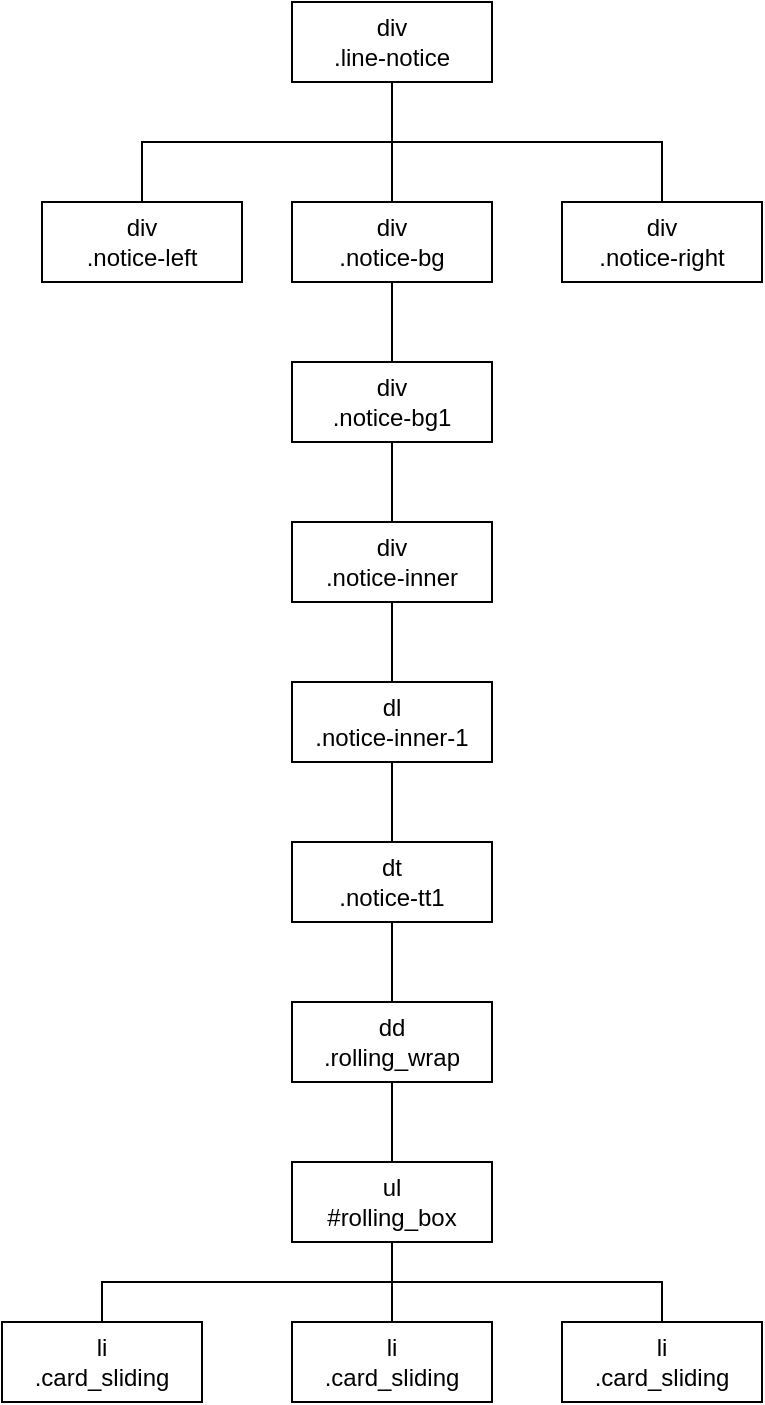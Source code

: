 <mxfile>
    <diagram id="Q7r0eXXSY7U_1IowTpx0" name="Page-1">
        <mxGraphModel dx="1010" dy="836" grid="1" gridSize="10" guides="1" tooltips="1" connect="1" arrows="1" fold="1" page="1" pageScale="1" pageWidth="850" pageHeight="1100" math="0" shadow="0">
            <root>
                <mxCell id="0"/>
                <mxCell id="1" parent="0"/>
                <mxCell id="54" value="div&lt;br&gt;.line-notice" style="rounded=0;whiteSpace=wrap;html=1;" parent="1" vertex="1">
                    <mxGeometry x="355" y="40" width="100" height="40" as="geometry"/>
                </mxCell>
                <mxCell id="56" value="div&lt;br&gt;.notice-right" style="rounded=0;whiteSpace=wrap;html=1;" parent="1" vertex="1">
                    <mxGeometry x="490" y="140" width="100" height="40" as="geometry"/>
                </mxCell>
                <mxCell id="57" value="" style="endArrow=none;html=1;edgeStyle=orthogonalEdgeStyle;rounded=0;entryX=0.5;entryY=1;entryDx=0;entryDy=0;exitX=0.5;exitY=0;exitDx=0;exitDy=0;" parent="1" source="56" target="54" edge="1">
                    <mxGeometry width="50" height="50" relative="1" as="geometry">
                        <mxPoint x="520" y="100" as="sourcePoint"/>
                        <mxPoint x="570" y="50" as="targetPoint"/>
                    </mxGeometry>
                </mxCell>
                <mxCell id="59" value="div&lt;br&gt;.notice-left" style="rounded=0;whiteSpace=wrap;html=1;" parent="1" vertex="1">
                    <mxGeometry x="230" y="140" width="100" height="40" as="geometry"/>
                </mxCell>
                <mxCell id="60" value="" style="endArrow=none;html=1;edgeStyle=orthogonalEdgeStyle;rounded=0;entryX=0.5;entryY=1;entryDx=0;entryDy=0;exitX=0.5;exitY=0;exitDx=0;exitDy=0;" parent="1" source="59" target="54" edge="1">
                    <mxGeometry width="50" height="50" relative="1" as="geometry">
                        <mxPoint x="365" y="160" as="sourcePoint"/>
                        <mxPoint x="460" y="90" as="targetPoint"/>
                    </mxGeometry>
                </mxCell>
                <mxCell id="62" style="edgeStyle=none;html=1;rounded=0;endArrow=none;endFill=0;" edge="1" parent="1" source="61" target="54">
                    <mxGeometry relative="1" as="geometry"/>
                </mxCell>
                <mxCell id="64" value="" style="edgeStyle=none;rounded=0;html=1;endArrow=none;endFill=0;" edge="1" parent="1" source="61" target="63">
                    <mxGeometry relative="1" as="geometry"/>
                </mxCell>
                <mxCell id="61" value="div&lt;br&gt;.notice-bg" style="rounded=0;whiteSpace=wrap;html=1;" vertex="1" parent="1">
                    <mxGeometry x="355" y="140" width="100" height="40" as="geometry"/>
                </mxCell>
                <mxCell id="66" value="" style="edgeStyle=none;rounded=0;html=1;endArrow=none;endFill=0;" edge="1" parent="1" source="63" target="65">
                    <mxGeometry relative="1" as="geometry"/>
                </mxCell>
                <mxCell id="63" value="div&lt;br&gt;.notice-bg1" style="rounded=0;whiteSpace=wrap;html=1;" vertex="1" parent="1">
                    <mxGeometry x="355" y="220" width="100" height="40" as="geometry"/>
                </mxCell>
                <mxCell id="80" style="edgeStyle=orthogonalEdgeStyle;rounded=0;html=1;exitX=0.5;exitY=1;exitDx=0;exitDy=0;endArrow=none;endFill=0;" edge="1" parent="1" source="65" target="67">
                    <mxGeometry relative="1" as="geometry"/>
                </mxCell>
                <mxCell id="65" value="div&lt;br&gt;.notice-inner&lt;br&gt;" style="rounded=0;whiteSpace=wrap;html=1;" vertex="1" parent="1">
                    <mxGeometry x="355" y="300" width="100" height="40" as="geometry"/>
                </mxCell>
                <mxCell id="78" style="edgeStyle=orthogonalEdgeStyle;rounded=0;html=1;exitX=0.5;exitY=1;exitDx=0;exitDy=0;endArrow=none;endFill=0;" edge="1" parent="1" source="67" target="68">
                    <mxGeometry relative="1" as="geometry"/>
                </mxCell>
                <mxCell id="67" value="dl&lt;br&gt;.notice-inner-1" style="rounded=0;whiteSpace=wrap;html=1;" vertex="1" parent="1">
                    <mxGeometry x="355" y="380" width="100" height="40" as="geometry"/>
                </mxCell>
                <mxCell id="79" style="edgeStyle=orthogonalEdgeStyle;rounded=0;html=1;exitX=0.5;exitY=1;exitDx=0;exitDy=0;endArrow=none;endFill=0;" edge="1" parent="1" source="68" target="69">
                    <mxGeometry relative="1" as="geometry"/>
                </mxCell>
                <mxCell id="68" value="dt&lt;br&gt;.notice-tt1" style="rounded=0;whiteSpace=wrap;html=1;" vertex="1" parent="1">
                    <mxGeometry x="355" y="460" width="100" height="40" as="geometry"/>
                </mxCell>
                <mxCell id="77" style="edgeStyle=orthogonalEdgeStyle;rounded=0;html=1;exitX=0.5;exitY=1;exitDx=0;exitDy=0;endArrow=none;endFill=0;" edge="1" parent="1" source="69" target="70">
                    <mxGeometry relative="1" as="geometry"/>
                </mxCell>
                <mxCell id="69" value="dd&lt;br&gt;.rolling_wrap" style="rounded=0;whiteSpace=wrap;html=1;" vertex="1" parent="1">
                    <mxGeometry x="355" y="540" width="100" height="40" as="geometry"/>
                </mxCell>
                <mxCell id="70" value="ul&lt;br&gt;#rolling_box" style="rounded=0;whiteSpace=wrap;html=1;" vertex="1" parent="1">
                    <mxGeometry x="355" y="620" width="100" height="40" as="geometry"/>
                </mxCell>
                <mxCell id="76" style="edgeStyle=orthogonalEdgeStyle;rounded=0;html=1;exitX=0.5;exitY=0;exitDx=0;exitDy=0;endArrow=none;endFill=0;" edge="1" parent="1" source="71">
                    <mxGeometry relative="1" as="geometry">
                        <mxPoint x="405" y="660" as="targetPoint"/>
                    </mxGeometry>
                </mxCell>
                <mxCell id="71" value="li&lt;br&gt;.card_sliding" style="rounded=0;whiteSpace=wrap;html=1;" vertex="1" parent="1">
                    <mxGeometry x="355" y="700" width="100" height="40" as="geometry"/>
                </mxCell>
                <mxCell id="74" style="edgeStyle=orthogonalEdgeStyle;rounded=0;html=1;exitX=0.5;exitY=0;exitDx=0;exitDy=0;entryX=0.5;entryY=1;entryDx=0;entryDy=0;endArrow=none;endFill=0;" edge="1" parent="1" source="72" target="70">
                    <mxGeometry relative="1" as="geometry"/>
                </mxCell>
                <mxCell id="72" value="li&lt;br&gt;.card_sliding" style="rounded=0;whiteSpace=wrap;html=1;" vertex="1" parent="1">
                    <mxGeometry x="210" y="700" width="100" height="40" as="geometry"/>
                </mxCell>
                <mxCell id="75" style="edgeStyle=orthogonalEdgeStyle;rounded=0;html=1;exitX=0.5;exitY=0;exitDx=0;exitDy=0;entryX=0.5;entryY=1;entryDx=0;entryDy=0;endArrow=none;endFill=0;" edge="1" parent="1" source="73" target="70">
                    <mxGeometry relative="1" as="geometry"/>
                </mxCell>
                <mxCell id="73" value="li&lt;br&gt;.card_sliding" style="rounded=0;whiteSpace=wrap;html=1;" vertex="1" parent="1">
                    <mxGeometry x="490" y="700" width="100" height="40" as="geometry"/>
                </mxCell>
            </root>
        </mxGraphModel>
    </diagram>
</mxfile>
